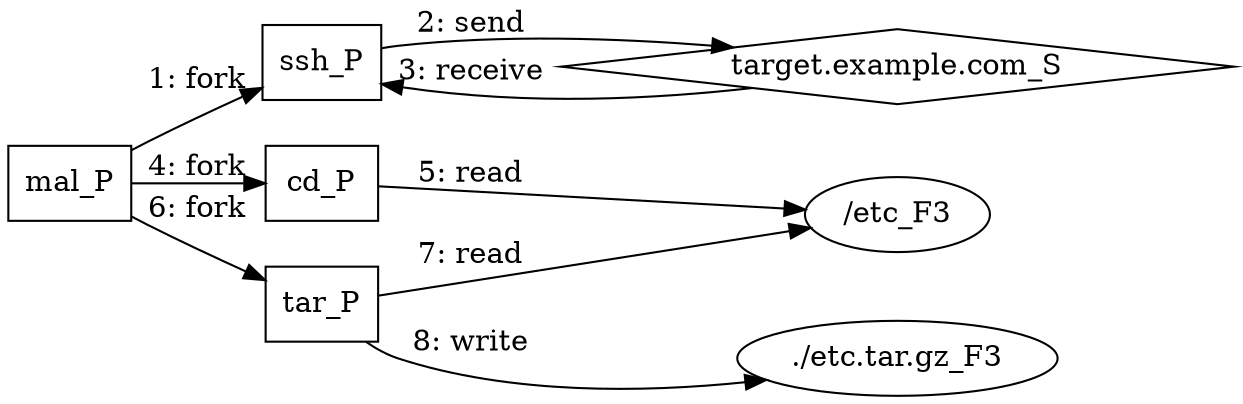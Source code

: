 digraph T1048 {
rankdir="LR"
size="9"
fixedsize="false"
splines="true"
nodesep=0.3
ranksep=0
fontsize=10
overlap="scalexy"
engine= "neato"
	"mal_P" [node_type=Process shape=box]
	"ssh_P" [node_type=Process shape=box]
	"cd_P" [node_type=Process shape=box]
	"tar_P" [node_type=Process shape=box]
	"/etc_F3" [node_type=File shape=ellipse]
	"./etc.tar.gz_F3" [node_type=File shape=ellipse]
	"target.example.com_S" [node_type=Socket shape=diamond]
	"mal_P" -> "ssh_P" [label="1: fork"]
	"ssh_P" -> "target.example.com_S" [label="2: send"]
	"target.example.com_S" -> "ssh_P" [label="3: receive"]
	"mal_P" -> "cd_P" [label="4: fork"]
	"cd_P" -> "/etc_F3" [label="5: read"]
	"mal_P" -> "tar_P" [label="6: fork"]
	"tar_P" -> "/etc_F3" [label="7: read"]
	"tar_P" -> "./etc.tar.gz_F3" [label="8: write"]
}
